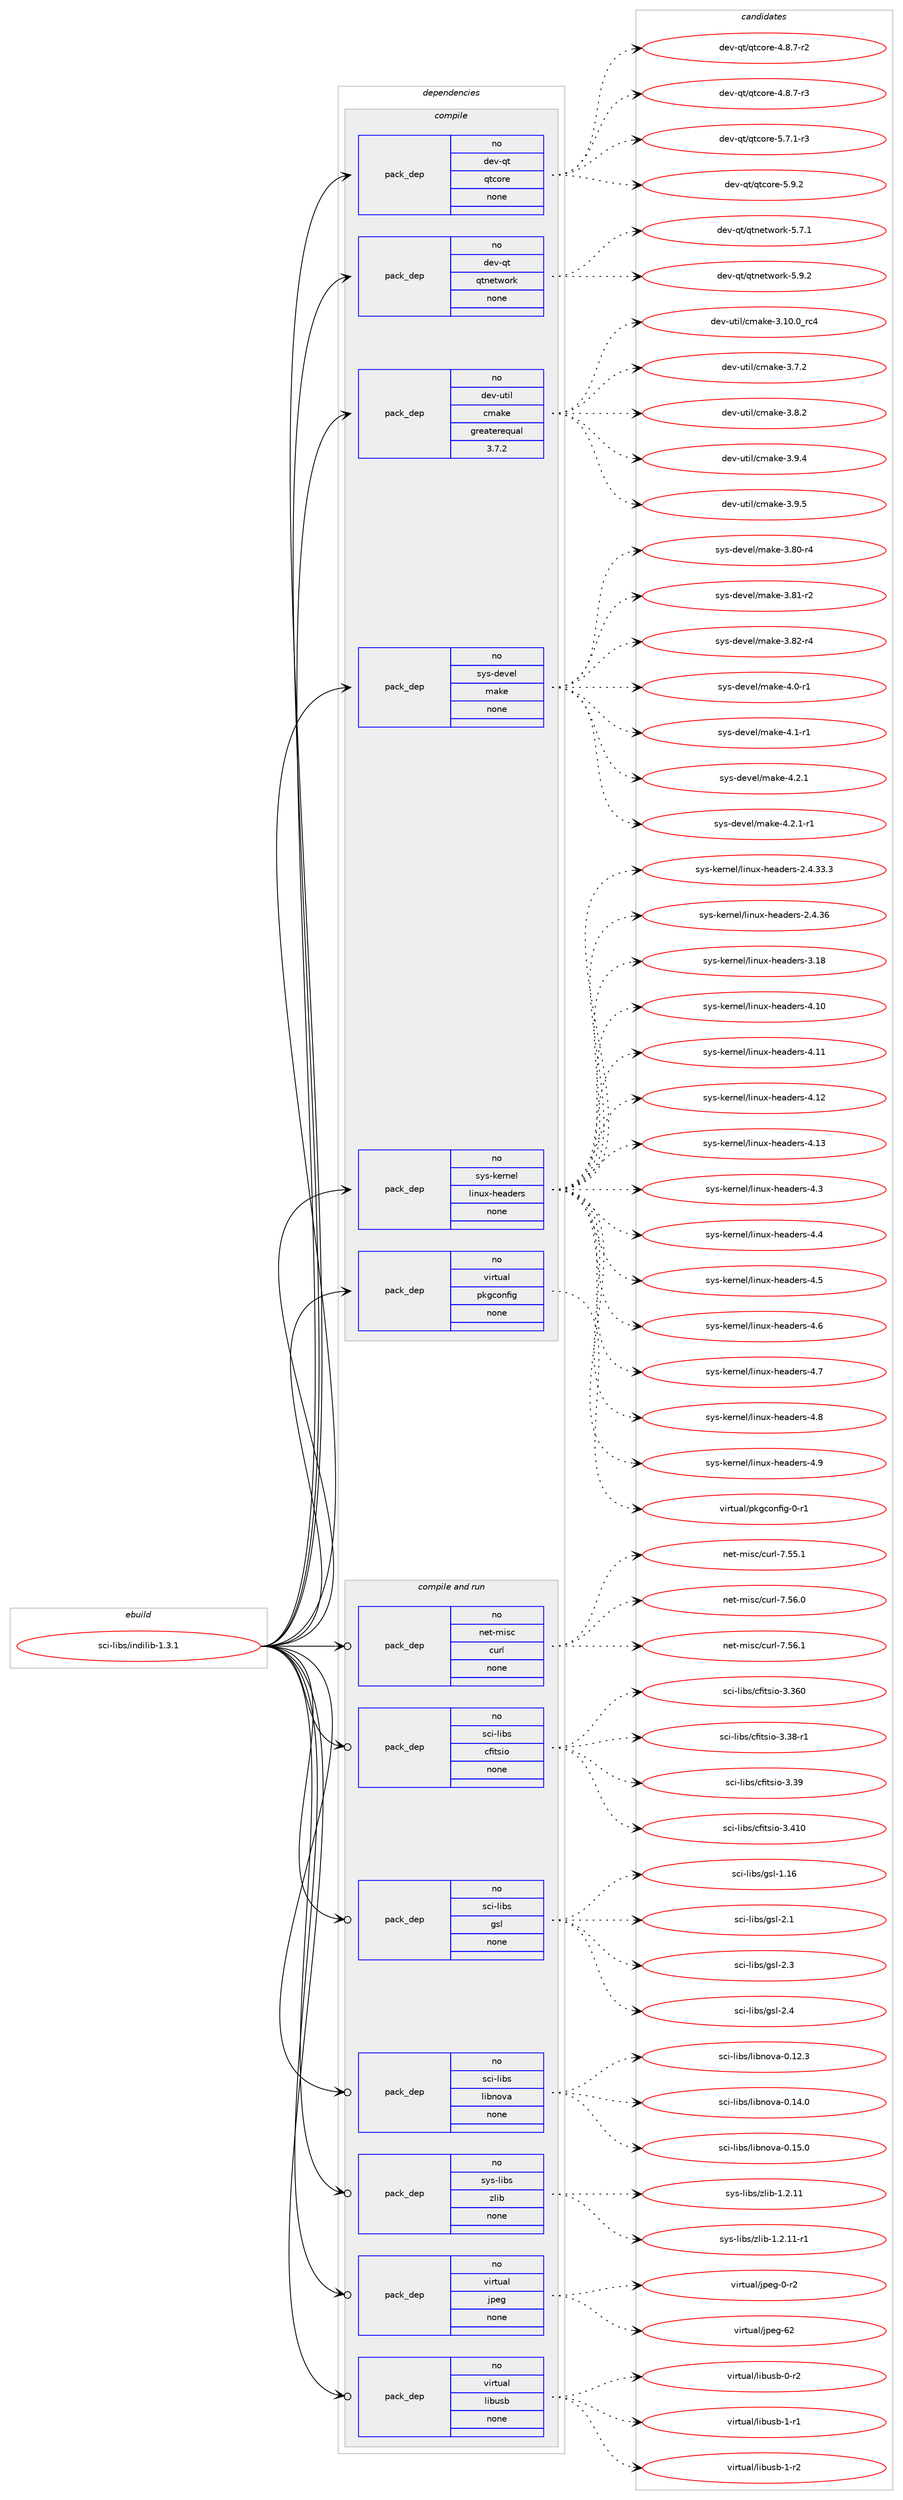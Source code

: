 digraph prolog {

# *************
# Graph options
# *************

newrank=true;
concentrate=true;
compound=true;
graph [rankdir=LR,fontname=Helvetica,fontsize=10,ranksep=1.5];#, ranksep=2.5, nodesep=0.2];
edge  [arrowhead=vee];
node  [fontname=Helvetica,fontsize=10];

# **********
# The ebuild
# **********

subgraph cluster_leftcol {
color=gray;
rank=same;
label=<<i>ebuild</i>>;
id [label="sci-libs/indilib-1.3.1", color=red, width=4, href="../sci-libs/indilib-1.3.1.svg"];
}

# ****************
# The dependencies
# ****************

subgraph cluster_midcol {
color=gray;
label=<<i>dependencies</i>>;
subgraph cluster_compile {
fillcolor="#eeeeee";
style=filled;
label=<<i>compile</i>>;
subgraph pack333162 {
dependency451581 [label=<<TABLE BORDER="0" CELLBORDER="1" CELLSPACING="0" CELLPADDING="4" WIDTH="220"><TR><TD ROWSPAN="6" CELLPADDING="30">pack_dep</TD></TR><TR><TD WIDTH="110">no</TD></TR><TR><TD>dev-qt</TD></TR><TR><TD>qtcore</TD></TR><TR><TD>none</TD></TR><TR><TD></TD></TR></TABLE>>, shape=none, color=blue];
}
id:e -> dependency451581:w [weight=20,style="solid",arrowhead="vee"];
subgraph pack333163 {
dependency451582 [label=<<TABLE BORDER="0" CELLBORDER="1" CELLSPACING="0" CELLPADDING="4" WIDTH="220"><TR><TD ROWSPAN="6" CELLPADDING="30">pack_dep</TD></TR><TR><TD WIDTH="110">no</TD></TR><TR><TD>dev-qt</TD></TR><TR><TD>qtnetwork</TD></TR><TR><TD>none</TD></TR><TR><TD></TD></TR></TABLE>>, shape=none, color=blue];
}
id:e -> dependency451582:w [weight=20,style="solid",arrowhead="vee"];
subgraph pack333164 {
dependency451583 [label=<<TABLE BORDER="0" CELLBORDER="1" CELLSPACING="0" CELLPADDING="4" WIDTH="220"><TR><TD ROWSPAN="6" CELLPADDING="30">pack_dep</TD></TR><TR><TD WIDTH="110">no</TD></TR><TR><TD>dev-util</TD></TR><TR><TD>cmake</TD></TR><TR><TD>greaterequal</TD></TR><TR><TD>3.7.2</TD></TR></TABLE>>, shape=none, color=blue];
}
id:e -> dependency451583:w [weight=20,style="solid",arrowhead="vee"];
subgraph pack333165 {
dependency451584 [label=<<TABLE BORDER="0" CELLBORDER="1" CELLSPACING="0" CELLPADDING="4" WIDTH="220"><TR><TD ROWSPAN="6" CELLPADDING="30">pack_dep</TD></TR><TR><TD WIDTH="110">no</TD></TR><TR><TD>sys-devel</TD></TR><TR><TD>make</TD></TR><TR><TD>none</TD></TR><TR><TD></TD></TR></TABLE>>, shape=none, color=blue];
}
id:e -> dependency451584:w [weight=20,style="solid",arrowhead="vee"];
subgraph pack333166 {
dependency451585 [label=<<TABLE BORDER="0" CELLBORDER="1" CELLSPACING="0" CELLPADDING="4" WIDTH="220"><TR><TD ROWSPAN="6" CELLPADDING="30">pack_dep</TD></TR><TR><TD WIDTH="110">no</TD></TR><TR><TD>sys-kernel</TD></TR><TR><TD>linux-headers</TD></TR><TR><TD>none</TD></TR><TR><TD></TD></TR></TABLE>>, shape=none, color=blue];
}
id:e -> dependency451585:w [weight=20,style="solid",arrowhead="vee"];
subgraph pack333167 {
dependency451586 [label=<<TABLE BORDER="0" CELLBORDER="1" CELLSPACING="0" CELLPADDING="4" WIDTH="220"><TR><TD ROWSPAN="6" CELLPADDING="30">pack_dep</TD></TR><TR><TD WIDTH="110">no</TD></TR><TR><TD>virtual</TD></TR><TR><TD>pkgconfig</TD></TR><TR><TD>none</TD></TR><TR><TD></TD></TR></TABLE>>, shape=none, color=blue];
}
id:e -> dependency451586:w [weight=20,style="solid",arrowhead="vee"];
}
subgraph cluster_compileandrun {
fillcolor="#eeeeee";
style=filled;
label=<<i>compile and run</i>>;
subgraph pack333168 {
dependency451587 [label=<<TABLE BORDER="0" CELLBORDER="1" CELLSPACING="0" CELLPADDING="4" WIDTH="220"><TR><TD ROWSPAN="6" CELLPADDING="30">pack_dep</TD></TR><TR><TD WIDTH="110">no</TD></TR><TR><TD>net-misc</TD></TR><TR><TD>curl</TD></TR><TR><TD>none</TD></TR><TR><TD></TD></TR></TABLE>>, shape=none, color=blue];
}
id:e -> dependency451587:w [weight=20,style="solid",arrowhead="odotvee"];
subgraph pack333169 {
dependency451588 [label=<<TABLE BORDER="0" CELLBORDER="1" CELLSPACING="0" CELLPADDING="4" WIDTH="220"><TR><TD ROWSPAN="6" CELLPADDING="30">pack_dep</TD></TR><TR><TD WIDTH="110">no</TD></TR><TR><TD>sci-libs</TD></TR><TR><TD>cfitsio</TD></TR><TR><TD>none</TD></TR><TR><TD></TD></TR></TABLE>>, shape=none, color=blue];
}
id:e -> dependency451588:w [weight=20,style="solid",arrowhead="odotvee"];
subgraph pack333170 {
dependency451589 [label=<<TABLE BORDER="0" CELLBORDER="1" CELLSPACING="0" CELLPADDING="4" WIDTH="220"><TR><TD ROWSPAN="6" CELLPADDING="30">pack_dep</TD></TR><TR><TD WIDTH="110">no</TD></TR><TR><TD>sci-libs</TD></TR><TR><TD>gsl</TD></TR><TR><TD>none</TD></TR><TR><TD></TD></TR></TABLE>>, shape=none, color=blue];
}
id:e -> dependency451589:w [weight=20,style="solid",arrowhead="odotvee"];
subgraph pack333171 {
dependency451590 [label=<<TABLE BORDER="0" CELLBORDER="1" CELLSPACING="0" CELLPADDING="4" WIDTH="220"><TR><TD ROWSPAN="6" CELLPADDING="30">pack_dep</TD></TR><TR><TD WIDTH="110">no</TD></TR><TR><TD>sci-libs</TD></TR><TR><TD>libnova</TD></TR><TR><TD>none</TD></TR><TR><TD></TD></TR></TABLE>>, shape=none, color=blue];
}
id:e -> dependency451590:w [weight=20,style="solid",arrowhead="odotvee"];
subgraph pack333172 {
dependency451591 [label=<<TABLE BORDER="0" CELLBORDER="1" CELLSPACING="0" CELLPADDING="4" WIDTH="220"><TR><TD ROWSPAN="6" CELLPADDING="30">pack_dep</TD></TR><TR><TD WIDTH="110">no</TD></TR><TR><TD>sys-libs</TD></TR><TR><TD>zlib</TD></TR><TR><TD>none</TD></TR><TR><TD></TD></TR></TABLE>>, shape=none, color=blue];
}
id:e -> dependency451591:w [weight=20,style="solid",arrowhead="odotvee"];
subgraph pack333173 {
dependency451592 [label=<<TABLE BORDER="0" CELLBORDER="1" CELLSPACING="0" CELLPADDING="4" WIDTH="220"><TR><TD ROWSPAN="6" CELLPADDING="30">pack_dep</TD></TR><TR><TD WIDTH="110">no</TD></TR><TR><TD>virtual</TD></TR><TR><TD>jpeg</TD></TR><TR><TD>none</TD></TR><TR><TD></TD></TR></TABLE>>, shape=none, color=blue];
}
id:e -> dependency451592:w [weight=20,style="solid",arrowhead="odotvee"];
subgraph pack333174 {
dependency451593 [label=<<TABLE BORDER="0" CELLBORDER="1" CELLSPACING="0" CELLPADDING="4" WIDTH="220"><TR><TD ROWSPAN="6" CELLPADDING="30">pack_dep</TD></TR><TR><TD WIDTH="110">no</TD></TR><TR><TD>virtual</TD></TR><TR><TD>libusb</TD></TR><TR><TD>none</TD></TR><TR><TD></TD></TR></TABLE>>, shape=none, color=blue];
}
id:e -> dependency451593:w [weight=20,style="solid",arrowhead="odotvee"];
}
subgraph cluster_run {
fillcolor="#eeeeee";
style=filled;
label=<<i>run</i>>;
}
}

# **************
# The candidates
# **************

subgraph cluster_choices {
rank=same;
color=gray;
label=<<i>candidates</i>>;

subgraph choice333162 {
color=black;
nodesep=1;
choice1001011184511311647113116991111141014552465646554511450 [label="dev-qt/qtcore-4.8.7-r2", color=red, width=4,href="../dev-qt/qtcore-4.8.7-r2.svg"];
choice1001011184511311647113116991111141014552465646554511451 [label="dev-qt/qtcore-4.8.7-r3", color=red, width=4,href="../dev-qt/qtcore-4.8.7-r3.svg"];
choice1001011184511311647113116991111141014553465546494511451 [label="dev-qt/qtcore-5.7.1-r3", color=red, width=4,href="../dev-qt/qtcore-5.7.1-r3.svg"];
choice100101118451131164711311699111114101455346574650 [label="dev-qt/qtcore-5.9.2", color=red, width=4,href="../dev-qt/qtcore-5.9.2.svg"];
dependency451581:e -> choice1001011184511311647113116991111141014552465646554511450:w [style=dotted,weight="100"];
dependency451581:e -> choice1001011184511311647113116991111141014552465646554511451:w [style=dotted,weight="100"];
dependency451581:e -> choice1001011184511311647113116991111141014553465546494511451:w [style=dotted,weight="100"];
dependency451581:e -> choice100101118451131164711311699111114101455346574650:w [style=dotted,weight="100"];
}
subgraph choice333163 {
color=black;
nodesep=1;
choice1001011184511311647113116110101116119111114107455346554649 [label="dev-qt/qtnetwork-5.7.1", color=red, width=4,href="../dev-qt/qtnetwork-5.7.1.svg"];
choice1001011184511311647113116110101116119111114107455346574650 [label="dev-qt/qtnetwork-5.9.2", color=red, width=4,href="../dev-qt/qtnetwork-5.9.2.svg"];
dependency451582:e -> choice1001011184511311647113116110101116119111114107455346554649:w [style=dotted,weight="100"];
dependency451582:e -> choice1001011184511311647113116110101116119111114107455346574650:w [style=dotted,weight="100"];
}
subgraph choice333164 {
color=black;
nodesep=1;
choice1001011184511711610510847991099710710145514649484648951149952 [label="dev-util/cmake-3.10.0_rc4", color=red, width=4,href="../dev-util/cmake-3.10.0_rc4.svg"];
choice10010111845117116105108479910997107101455146554650 [label="dev-util/cmake-3.7.2", color=red, width=4,href="../dev-util/cmake-3.7.2.svg"];
choice10010111845117116105108479910997107101455146564650 [label="dev-util/cmake-3.8.2", color=red, width=4,href="../dev-util/cmake-3.8.2.svg"];
choice10010111845117116105108479910997107101455146574652 [label="dev-util/cmake-3.9.4", color=red, width=4,href="../dev-util/cmake-3.9.4.svg"];
choice10010111845117116105108479910997107101455146574653 [label="dev-util/cmake-3.9.5", color=red, width=4,href="../dev-util/cmake-3.9.5.svg"];
dependency451583:e -> choice1001011184511711610510847991099710710145514649484648951149952:w [style=dotted,weight="100"];
dependency451583:e -> choice10010111845117116105108479910997107101455146554650:w [style=dotted,weight="100"];
dependency451583:e -> choice10010111845117116105108479910997107101455146564650:w [style=dotted,weight="100"];
dependency451583:e -> choice10010111845117116105108479910997107101455146574652:w [style=dotted,weight="100"];
dependency451583:e -> choice10010111845117116105108479910997107101455146574653:w [style=dotted,weight="100"];
}
subgraph choice333165 {
color=black;
nodesep=1;
choice11512111545100101118101108471099710710145514656484511452 [label="sys-devel/make-3.80-r4", color=red, width=4,href="../sys-devel/make-3.80-r4.svg"];
choice11512111545100101118101108471099710710145514656494511450 [label="sys-devel/make-3.81-r2", color=red, width=4,href="../sys-devel/make-3.81-r2.svg"];
choice11512111545100101118101108471099710710145514656504511452 [label="sys-devel/make-3.82-r4", color=red, width=4,href="../sys-devel/make-3.82-r4.svg"];
choice115121115451001011181011084710997107101455246484511449 [label="sys-devel/make-4.0-r1", color=red, width=4,href="../sys-devel/make-4.0-r1.svg"];
choice115121115451001011181011084710997107101455246494511449 [label="sys-devel/make-4.1-r1", color=red, width=4,href="../sys-devel/make-4.1-r1.svg"];
choice115121115451001011181011084710997107101455246504649 [label="sys-devel/make-4.2.1", color=red, width=4,href="../sys-devel/make-4.2.1.svg"];
choice1151211154510010111810110847109971071014552465046494511449 [label="sys-devel/make-4.2.1-r1", color=red, width=4,href="../sys-devel/make-4.2.1-r1.svg"];
dependency451584:e -> choice11512111545100101118101108471099710710145514656484511452:w [style=dotted,weight="100"];
dependency451584:e -> choice11512111545100101118101108471099710710145514656494511450:w [style=dotted,weight="100"];
dependency451584:e -> choice11512111545100101118101108471099710710145514656504511452:w [style=dotted,weight="100"];
dependency451584:e -> choice115121115451001011181011084710997107101455246484511449:w [style=dotted,weight="100"];
dependency451584:e -> choice115121115451001011181011084710997107101455246494511449:w [style=dotted,weight="100"];
dependency451584:e -> choice115121115451001011181011084710997107101455246504649:w [style=dotted,weight="100"];
dependency451584:e -> choice1151211154510010111810110847109971071014552465046494511449:w [style=dotted,weight="100"];
}
subgraph choice333166 {
color=black;
nodesep=1;
choice11512111545107101114110101108471081051101171204510410197100101114115455046524651514651 [label="sys-kernel/linux-headers-2.4.33.3", color=red, width=4,href="../sys-kernel/linux-headers-2.4.33.3.svg"];
choice1151211154510710111411010110847108105110117120451041019710010111411545504652465154 [label="sys-kernel/linux-headers-2.4.36", color=red, width=4,href="../sys-kernel/linux-headers-2.4.36.svg"];
choice115121115451071011141101011084710810511011712045104101971001011141154551464956 [label="sys-kernel/linux-headers-3.18", color=red, width=4,href="../sys-kernel/linux-headers-3.18.svg"];
choice115121115451071011141101011084710810511011712045104101971001011141154552464948 [label="sys-kernel/linux-headers-4.10", color=red, width=4,href="../sys-kernel/linux-headers-4.10.svg"];
choice115121115451071011141101011084710810511011712045104101971001011141154552464949 [label="sys-kernel/linux-headers-4.11", color=red, width=4,href="../sys-kernel/linux-headers-4.11.svg"];
choice115121115451071011141101011084710810511011712045104101971001011141154552464950 [label="sys-kernel/linux-headers-4.12", color=red, width=4,href="../sys-kernel/linux-headers-4.12.svg"];
choice115121115451071011141101011084710810511011712045104101971001011141154552464951 [label="sys-kernel/linux-headers-4.13", color=red, width=4,href="../sys-kernel/linux-headers-4.13.svg"];
choice1151211154510710111411010110847108105110117120451041019710010111411545524651 [label="sys-kernel/linux-headers-4.3", color=red, width=4,href="../sys-kernel/linux-headers-4.3.svg"];
choice1151211154510710111411010110847108105110117120451041019710010111411545524652 [label="sys-kernel/linux-headers-4.4", color=red, width=4,href="../sys-kernel/linux-headers-4.4.svg"];
choice1151211154510710111411010110847108105110117120451041019710010111411545524653 [label="sys-kernel/linux-headers-4.5", color=red, width=4,href="../sys-kernel/linux-headers-4.5.svg"];
choice1151211154510710111411010110847108105110117120451041019710010111411545524654 [label="sys-kernel/linux-headers-4.6", color=red, width=4,href="../sys-kernel/linux-headers-4.6.svg"];
choice1151211154510710111411010110847108105110117120451041019710010111411545524655 [label="sys-kernel/linux-headers-4.7", color=red, width=4,href="../sys-kernel/linux-headers-4.7.svg"];
choice1151211154510710111411010110847108105110117120451041019710010111411545524656 [label="sys-kernel/linux-headers-4.8", color=red, width=4,href="../sys-kernel/linux-headers-4.8.svg"];
choice1151211154510710111411010110847108105110117120451041019710010111411545524657 [label="sys-kernel/linux-headers-4.9", color=red, width=4,href="../sys-kernel/linux-headers-4.9.svg"];
dependency451585:e -> choice11512111545107101114110101108471081051101171204510410197100101114115455046524651514651:w [style=dotted,weight="100"];
dependency451585:e -> choice1151211154510710111411010110847108105110117120451041019710010111411545504652465154:w [style=dotted,weight="100"];
dependency451585:e -> choice115121115451071011141101011084710810511011712045104101971001011141154551464956:w [style=dotted,weight="100"];
dependency451585:e -> choice115121115451071011141101011084710810511011712045104101971001011141154552464948:w [style=dotted,weight="100"];
dependency451585:e -> choice115121115451071011141101011084710810511011712045104101971001011141154552464949:w [style=dotted,weight="100"];
dependency451585:e -> choice115121115451071011141101011084710810511011712045104101971001011141154552464950:w [style=dotted,weight="100"];
dependency451585:e -> choice115121115451071011141101011084710810511011712045104101971001011141154552464951:w [style=dotted,weight="100"];
dependency451585:e -> choice1151211154510710111411010110847108105110117120451041019710010111411545524651:w [style=dotted,weight="100"];
dependency451585:e -> choice1151211154510710111411010110847108105110117120451041019710010111411545524652:w [style=dotted,weight="100"];
dependency451585:e -> choice1151211154510710111411010110847108105110117120451041019710010111411545524653:w [style=dotted,weight="100"];
dependency451585:e -> choice1151211154510710111411010110847108105110117120451041019710010111411545524654:w [style=dotted,weight="100"];
dependency451585:e -> choice1151211154510710111411010110847108105110117120451041019710010111411545524655:w [style=dotted,weight="100"];
dependency451585:e -> choice1151211154510710111411010110847108105110117120451041019710010111411545524656:w [style=dotted,weight="100"];
dependency451585:e -> choice1151211154510710111411010110847108105110117120451041019710010111411545524657:w [style=dotted,weight="100"];
}
subgraph choice333167 {
color=black;
nodesep=1;
choice11810511411611797108471121071039911111010210510345484511449 [label="virtual/pkgconfig-0-r1", color=red, width=4,href="../virtual/pkgconfig-0-r1.svg"];
dependency451586:e -> choice11810511411611797108471121071039911111010210510345484511449:w [style=dotted,weight="100"];
}
subgraph choice333168 {
color=black;
nodesep=1;
choice1101011164510910511599479911711410845554653534649 [label="net-misc/curl-7.55.1", color=red, width=4,href="../net-misc/curl-7.55.1.svg"];
choice1101011164510910511599479911711410845554653544648 [label="net-misc/curl-7.56.0", color=red, width=4,href="../net-misc/curl-7.56.0.svg"];
choice1101011164510910511599479911711410845554653544649 [label="net-misc/curl-7.56.1", color=red, width=4,href="../net-misc/curl-7.56.1.svg"];
dependency451587:e -> choice1101011164510910511599479911711410845554653534649:w [style=dotted,weight="100"];
dependency451587:e -> choice1101011164510910511599479911711410845554653544648:w [style=dotted,weight="100"];
dependency451587:e -> choice1101011164510910511599479911711410845554653544649:w [style=dotted,weight="100"];
}
subgraph choice333169 {
color=black;
nodesep=1;
choice1159910545108105981154799102105116115105111455146515448 [label="sci-libs/cfitsio-3.360", color=red, width=4,href="../sci-libs/cfitsio-3.360.svg"];
choice115991054510810598115479910210511611510511145514651564511449 [label="sci-libs/cfitsio-3.38-r1", color=red, width=4,href="../sci-libs/cfitsio-3.38-r1.svg"];
choice11599105451081059811547991021051161151051114551465157 [label="sci-libs/cfitsio-3.39", color=red, width=4,href="../sci-libs/cfitsio-3.39.svg"];
choice1159910545108105981154799102105116115105111455146524948 [label="sci-libs/cfitsio-3.410", color=red, width=4,href="../sci-libs/cfitsio-3.410.svg"];
dependency451588:e -> choice1159910545108105981154799102105116115105111455146515448:w [style=dotted,weight="100"];
dependency451588:e -> choice115991054510810598115479910210511611510511145514651564511449:w [style=dotted,weight="100"];
dependency451588:e -> choice11599105451081059811547991021051161151051114551465157:w [style=dotted,weight="100"];
dependency451588:e -> choice1159910545108105981154799102105116115105111455146524948:w [style=dotted,weight="100"];
}
subgraph choice333170 {
color=black;
nodesep=1;
choice115991054510810598115471031151084549464954 [label="sci-libs/gsl-1.16", color=red, width=4,href="../sci-libs/gsl-1.16.svg"];
choice1159910545108105981154710311510845504649 [label="sci-libs/gsl-2.1", color=red, width=4,href="../sci-libs/gsl-2.1.svg"];
choice1159910545108105981154710311510845504651 [label="sci-libs/gsl-2.3", color=red, width=4,href="../sci-libs/gsl-2.3.svg"];
choice1159910545108105981154710311510845504652 [label="sci-libs/gsl-2.4", color=red, width=4,href="../sci-libs/gsl-2.4.svg"];
dependency451589:e -> choice115991054510810598115471031151084549464954:w [style=dotted,weight="100"];
dependency451589:e -> choice1159910545108105981154710311510845504649:w [style=dotted,weight="100"];
dependency451589:e -> choice1159910545108105981154710311510845504651:w [style=dotted,weight="100"];
dependency451589:e -> choice1159910545108105981154710311510845504652:w [style=dotted,weight="100"];
}
subgraph choice333171 {
color=black;
nodesep=1;
choice11599105451081059811547108105981101111189745484649504651 [label="sci-libs/libnova-0.12.3", color=red, width=4,href="../sci-libs/libnova-0.12.3.svg"];
choice11599105451081059811547108105981101111189745484649524648 [label="sci-libs/libnova-0.14.0", color=red, width=4,href="../sci-libs/libnova-0.14.0.svg"];
choice11599105451081059811547108105981101111189745484649534648 [label="sci-libs/libnova-0.15.0", color=red, width=4,href="../sci-libs/libnova-0.15.0.svg"];
dependency451590:e -> choice11599105451081059811547108105981101111189745484649504651:w [style=dotted,weight="100"];
dependency451590:e -> choice11599105451081059811547108105981101111189745484649524648:w [style=dotted,weight="100"];
dependency451590:e -> choice11599105451081059811547108105981101111189745484649534648:w [style=dotted,weight="100"];
}
subgraph choice333172 {
color=black;
nodesep=1;
choice1151211154510810598115471221081059845494650464949 [label="sys-libs/zlib-1.2.11", color=red, width=4,href="../sys-libs/zlib-1.2.11.svg"];
choice11512111545108105981154712210810598454946504649494511449 [label="sys-libs/zlib-1.2.11-r1", color=red, width=4,href="../sys-libs/zlib-1.2.11-r1.svg"];
dependency451591:e -> choice1151211154510810598115471221081059845494650464949:w [style=dotted,weight="100"];
dependency451591:e -> choice11512111545108105981154712210810598454946504649494511449:w [style=dotted,weight="100"];
}
subgraph choice333173 {
color=black;
nodesep=1;
choice118105114116117971084710611210110345484511450 [label="virtual/jpeg-0-r2", color=red, width=4,href="../virtual/jpeg-0-r2.svg"];
choice1181051141161179710847106112101103455450 [label="virtual/jpeg-62", color=red, width=4,href="../virtual/jpeg-62.svg"];
dependency451592:e -> choice118105114116117971084710611210110345484511450:w [style=dotted,weight="100"];
dependency451592:e -> choice1181051141161179710847106112101103455450:w [style=dotted,weight="100"];
}
subgraph choice333174 {
color=black;
nodesep=1;
choice1181051141161179710847108105981171159845484511450 [label="virtual/libusb-0-r2", color=red, width=4,href="../virtual/libusb-0-r2.svg"];
choice1181051141161179710847108105981171159845494511449 [label="virtual/libusb-1-r1", color=red, width=4,href="../virtual/libusb-1-r1.svg"];
choice1181051141161179710847108105981171159845494511450 [label="virtual/libusb-1-r2", color=red, width=4,href="../virtual/libusb-1-r2.svg"];
dependency451593:e -> choice1181051141161179710847108105981171159845484511450:w [style=dotted,weight="100"];
dependency451593:e -> choice1181051141161179710847108105981171159845494511449:w [style=dotted,weight="100"];
dependency451593:e -> choice1181051141161179710847108105981171159845494511450:w [style=dotted,weight="100"];
}
}

}
